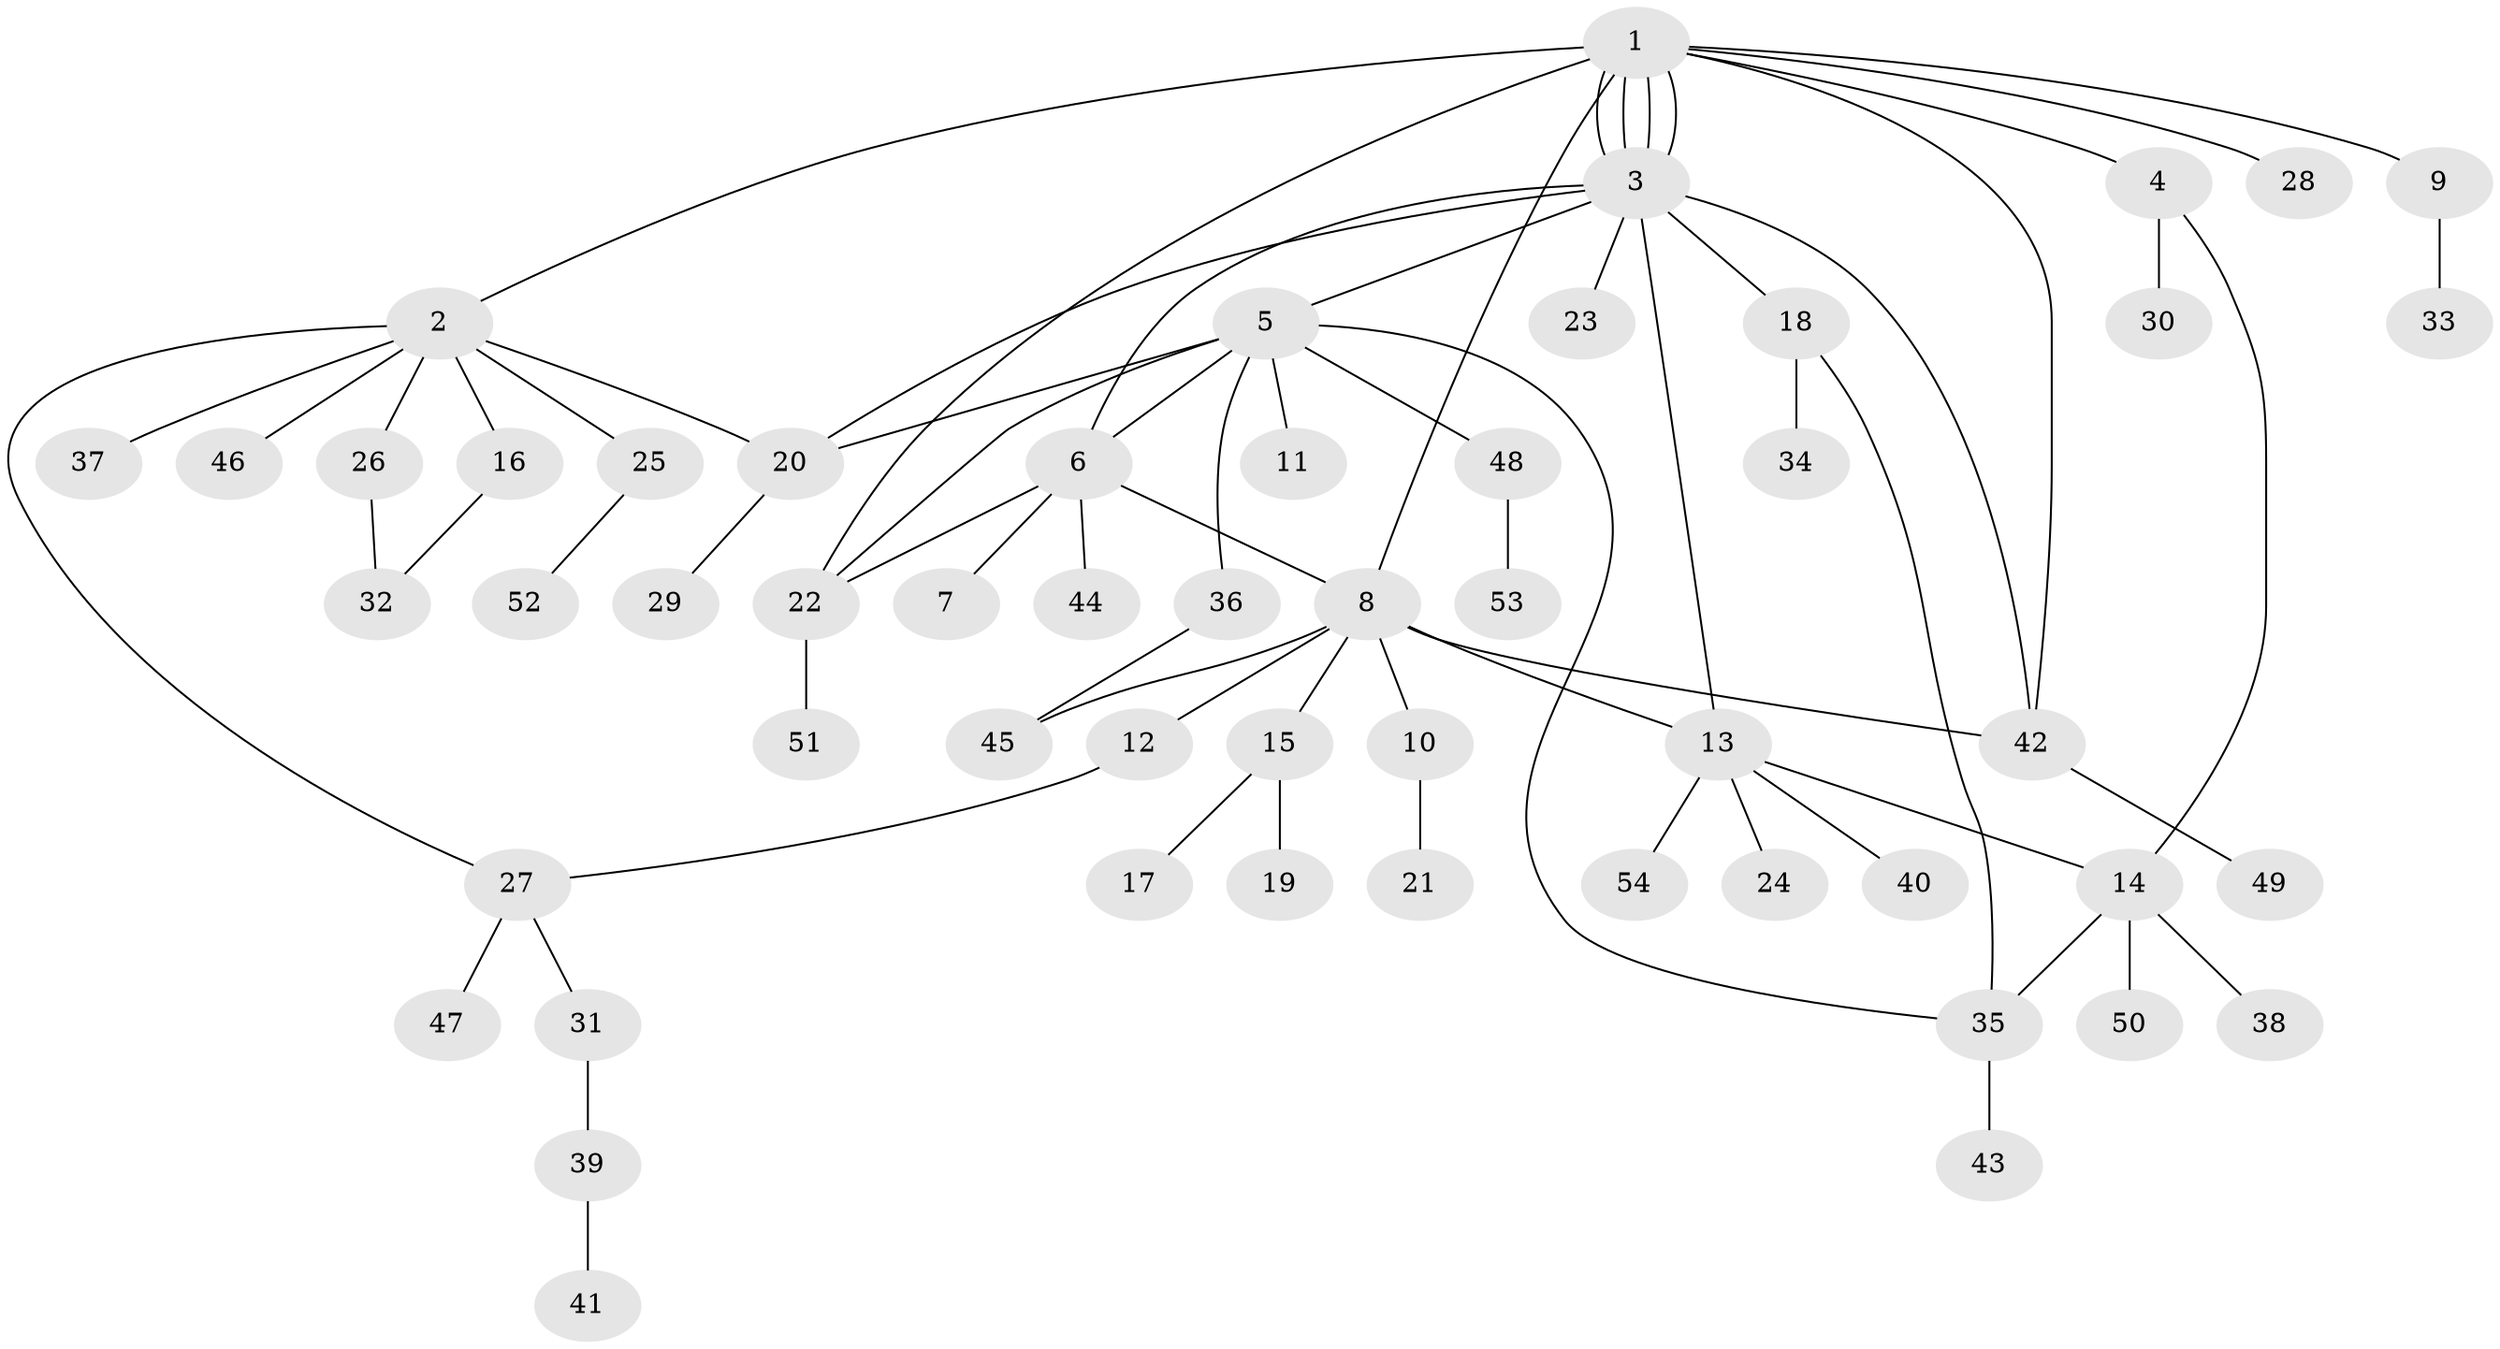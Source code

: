 // Generated by graph-tools (version 1.1) at 2025/01/03/09/25 03:01:40]
// undirected, 54 vertices, 71 edges
graph export_dot {
graph [start="1"]
  node [color=gray90,style=filled];
  1;
  2;
  3;
  4;
  5;
  6;
  7;
  8;
  9;
  10;
  11;
  12;
  13;
  14;
  15;
  16;
  17;
  18;
  19;
  20;
  21;
  22;
  23;
  24;
  25;
  26;
  27;
  28;
  29;
  30;
  31;
  32;
  33;
  34;
  35;
  36;
  37;
  38;
  39;
  40;
  41;
  42;
  43;
  44;
  45;
  46;
  47;
  48;
  49;
  50;
  51;
  52;
  53;
  54;
  1 -- 2;
  1 -- 3;
  1 -- 3;
  1 -- 3;
  1 -- 3;
  1 -- 4;
  1 -- 8;
  1 -- 9;
  1 -- 22;
  1 -- 28;
  1 -- 42;
  2 -- 16;
  2 -- 20;
  2 -- 25;
  2 -- 26;
  2 -- 27;
  2 -- 37;
  2 -- 46;
  3 -- 5;
  3 -- 6;
  3 -- 13;
  3 -- 18;
  3 -- 20;
  3 -- 23;
  3 -- 42;
  4 -- 14;
  4 -- 30;
  5 -- 6;
  5 -- 11;
  5 -- 20;
  5 -- 22;
  5 -- 35;
  5 -- 36;
  5 -- 48;
  6 -- 7;
  6 -- 8;
  6 -- 22;
  6 -- 44;
  8 -- 10;
  8 -- 12;
  8 -- 13;
  8 -- 15;
  8 -- 42;
  8 -- 45;
  9 -- 33;
  10 -- 21;
  12 -- 27;
  13 -- 14;
  13 -- 24;
  13 -- 40;
  13 -- 54;
  14 -- 35;
  14 -- 38;
  14 -- 50;
  15 -- 17;
  15 -- 19;
  16 -- 32;
  18 -- 34;
  18 -- 35;
  20 -- 29;
  22 -- 51;
  25 -- 52;
  26 -- 32;
  27 -- 31;
  27 -- 47;
  31 -- 39;
  35 -- 43;
  36 -- 45;
  39 -- 41;
  42 -- 49;
  48 -- 53;
}
